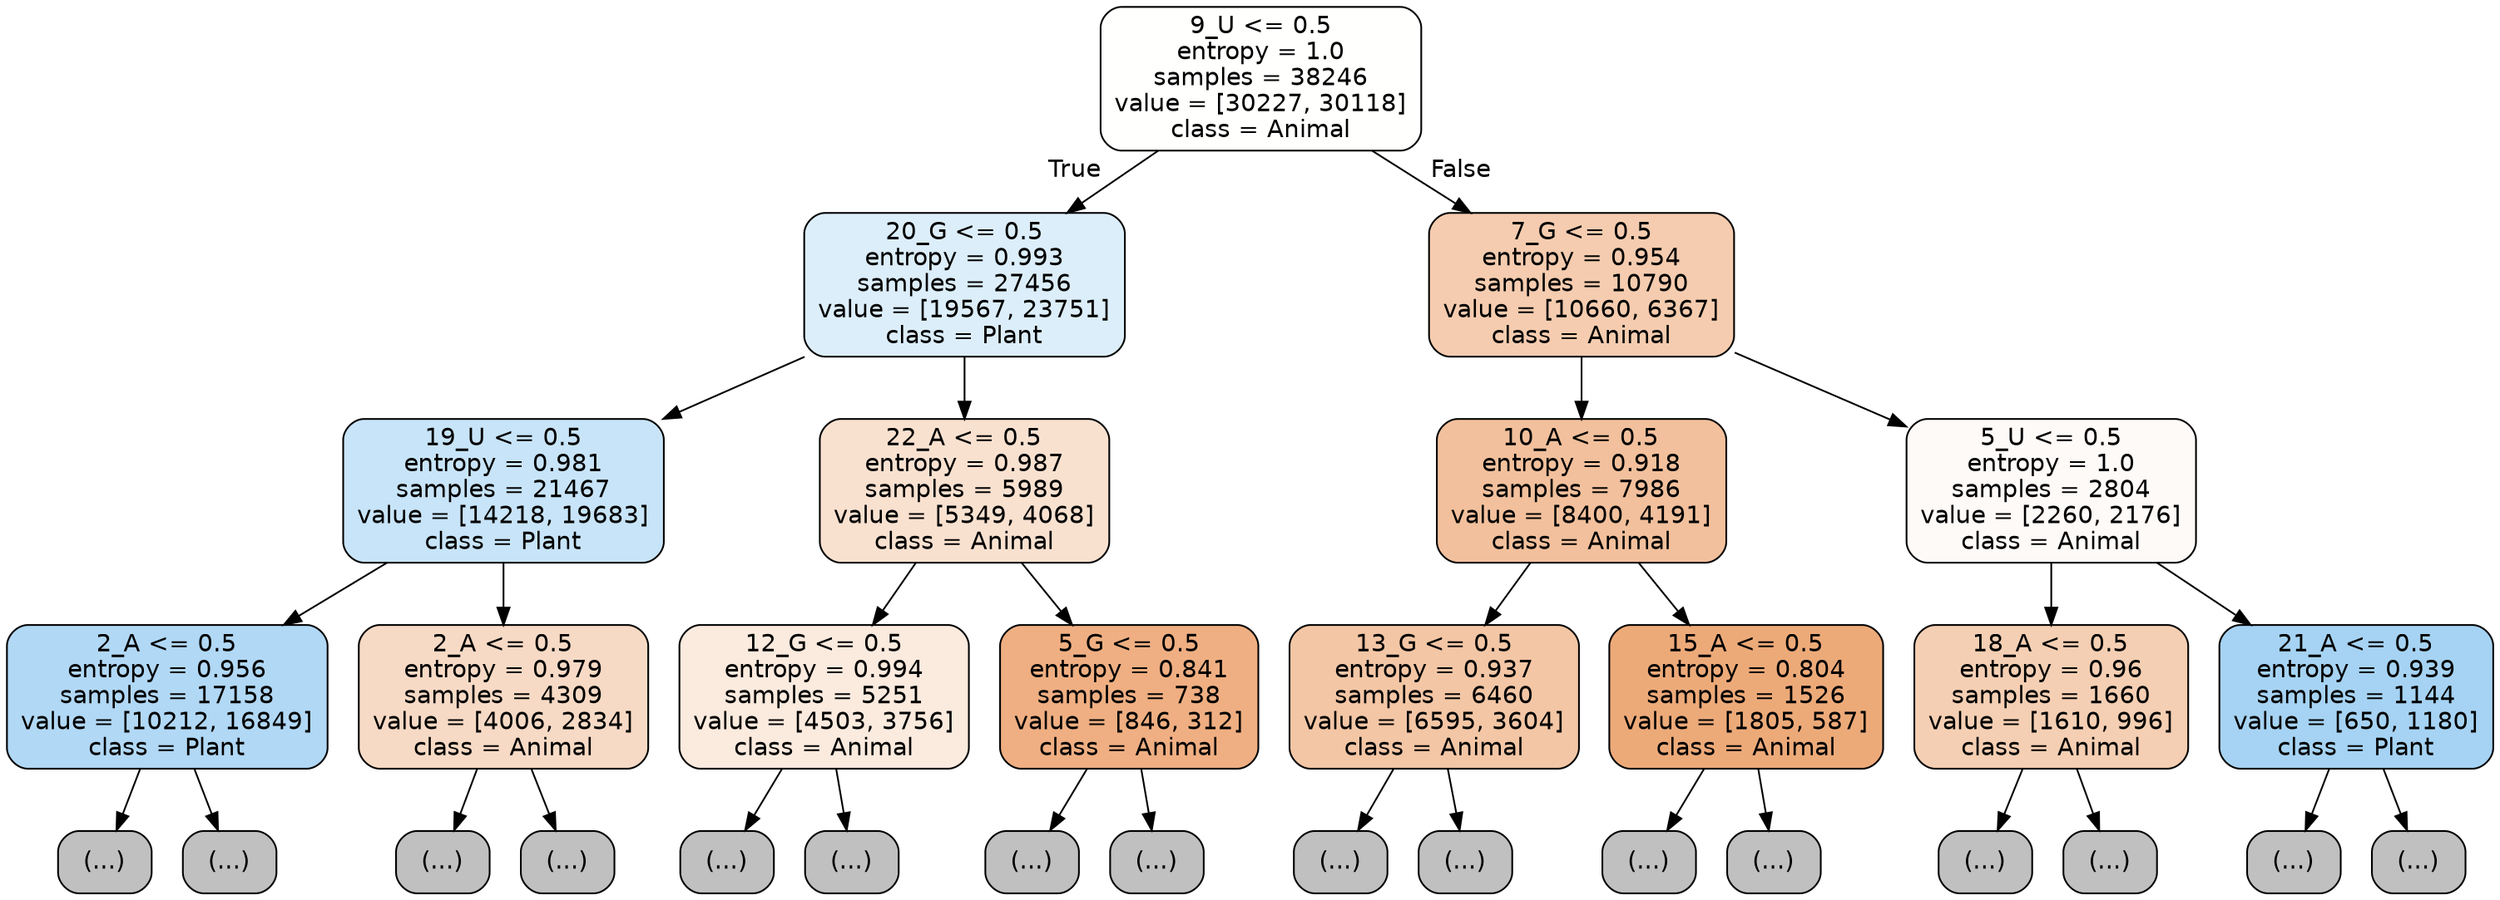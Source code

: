 digraph Tree {
node [shape=box, style="filled, rounded", color="black", fontname="helvetica"] ;
edge [fontname="helvetica"] ;
0 [label="9_U <= 0.5\nentropy = 1.0\nsamples = 38246\nvalue = [30227, 30118]\nclass = Animal", fillcolor="#fffffe"] ;
1 [label="20_G <= 0.5\nentropy = 0.993\nsamples = 27456\nvalue = [19567, 23751]\nclass = Plant", fillcolor="#dceefa"] ;
0 -> 1 [labeldistance=2.5, labelangle=45, headlabel="True"] ;
2 [label="19_U <= 0.5\nentropy = 0.981\nsamples = 21467\nvalue = [14218, 19683]\nclass = Plant", fillcolor="#c8e4f8"] ;
1 -> 2 ;
3 [label="2_A <= 0.5\nentropy = 0.956\nsamples = 17158\nvalue = [10212, 16849]\nclass = Plant", fillcolor="#b1d8f5"] ;
2 -> 3 ;
4 [label="(...)", fillcolor="#C0C0C0"] ;
3 -> 4 ;
5405 [label="(...)", fillcolor="#C0C0C0"] ;
3 -> 5405 ;
7044 [label="2_A <= 0.5\nentropy = 0.979\nsamples = 4309\nvalue = [4006, 2834]\nclass = Animal", fillcolor="#f7dac5"] ;
2 -> 7044 ;
7045 [label="(...)", fillcolor="#C0C0C0"] ;
7044 -> 7045 ;
8704 [label="(...)", fillcolor="#C0C0C0"] ;
7044 -> 8704 ;
9249 [label="22_A <= 0.5\nentropy = 0.987\nsamples = 5989\nvalue = [5349, 4068]\nclass = Animal", fillcolor="#f9e1d0"] ;
1 -> 9249 ;
9250 [label="12_G <= 0.5\nentropy = 0.994\nsamples = 5251\nvalue = [4503, 3756]\nclass = Animal", fillcolor="#fbeade"] ;
9249 -> 9250 ;
9251 [label="(...)", fillcolor="#C0C0C0"] ;
9250 -> 9251 ;
11248 [label="(...)", fillcolor="#C0C0C0"] ;
9250 -> 11248 ;
11961 [label="5_G <= 0.5\nentropy = 0.841\nsamples = 738\nvalue = [846, 312]\nclass = Animal", fillcolor="#efaf82"] ;
9249 -> 11961 ;
11962 [label="(...)", fillcolor="#C0C0C0"] ;
11961 -> 11962 ;
12231 [label="(...)", fillcolor="#C0C0C0"] ;
11961 -> 12231 ;
12328 [label="7_G <= 0.5\nentropy = 0.954\nsamples = 10790\nvalue = [10660, 6367]\nclass = Animal", fillcolor="#f5ccaf"] ;
0 -> 12328 [labeldistance=2.5, labelangle=-45, headlabel="False"] ;
12329 [label="10_A <= 0.5\nentropy = 0.918\nsamples = 7986\nvalue = [8400, 4191]\nclass = Animal", fillcolor="#f2c09c"] ;
12328 -> 12329 ;
12330 [label="13_G <= 0.5\nentropy = 0.937\nsamples = 6460\nvalue = [6595, 3604]\nclass = Animal", fillcolor="#f3c6a5"] ;
12329 -> 12330 ;
12331 [label="(...)", fillcolor="#C0C0C0"] ;
12330 -> 12331 ;
14554 [label="(...)", fillcolor="#C0C0C0"] ;
12330 -> 14554 ;
15331 [label="15_A <= 0.5\nentropy = 0.804\nsamples = 1526\nvalue = [1805, 587]\nclass = Animal", fillcolor="#edaa79"] ;
12329 -> 15331 ;
15332 [label="(...)", fillcolor="#C0C0C0"] ;
15331 -> 15332 ;
15777 [label="(...)", fillcolor="#C0C0C0"] ;
15331 -> 15777 ;
15938 [label="5_U <= 0.5\nentropy = 1.0\nsamples = 2804\nvalue = [2260, 2176]\nclass = Animal", fillcolor="#fefaf8"] ;
12328 -> 15938 ;
15939 [label="18_A <= 0.5\nentropy = 0.96\nsamples = 1660\nvalue = [1610, 996]\nclass = Animal", fillcolor="#f5cfb3"] ;
15938 -> 15939 ;
15940 [label="(...)", fillcolor="#C0C0C0"] ;
15939 -> 15940 ;
16625 [label="(...)", fillcolor="#C0C0C0"] ;
15939 -> 16625 ;
16814 [label="21_A <= 0.5\nentropy = 0.939\nsamples = 1144\nvalue = [650, 1180]\nclass = Plant", fillcolor="#a6d3f3"] ;
15938 -> 16814 ;
16815 [label="(...)", fillcolor="#C0C0C0"] ;
16814 -> 16815 ;
17094 [label="(...)", fillcolor="#C0C0C0"] ;
16814 -> 17094 ;
}